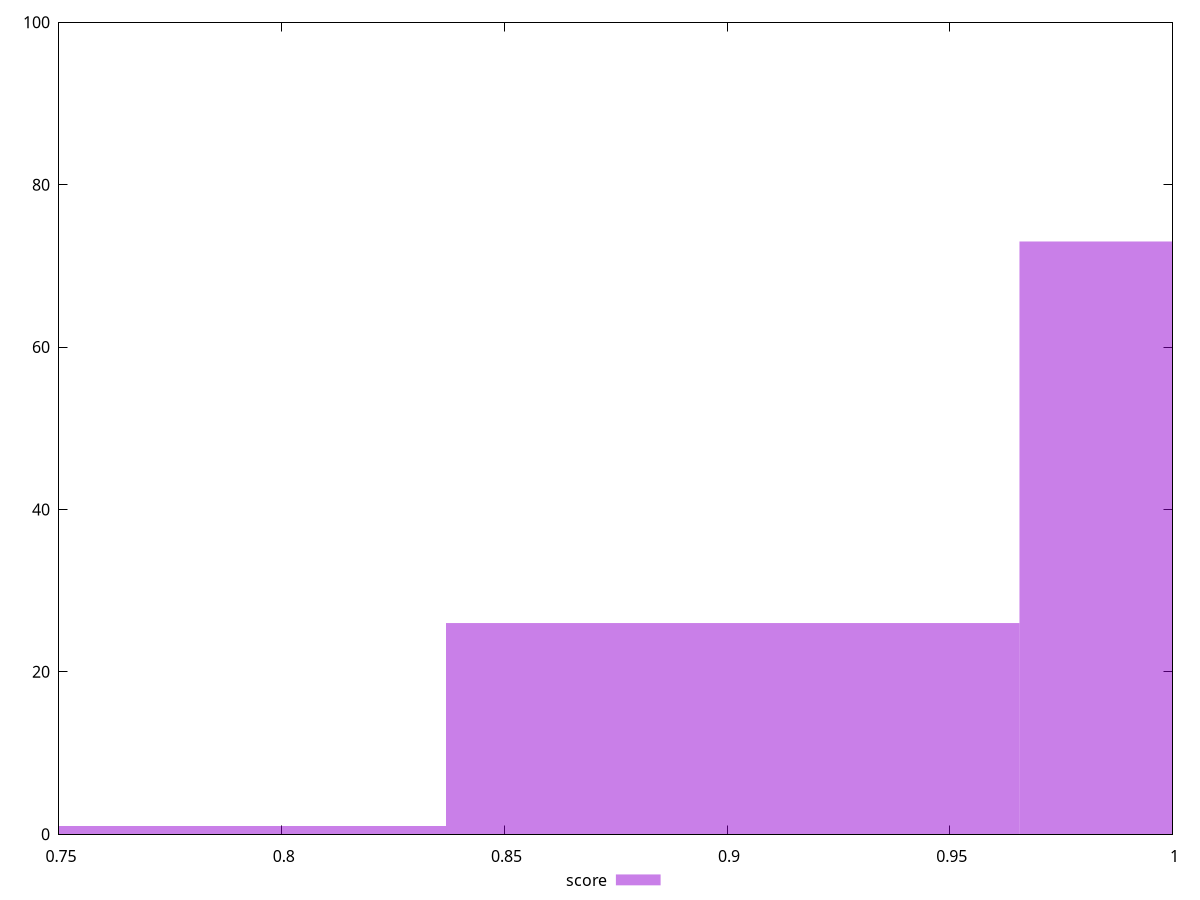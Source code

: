 reset

$score <<EOF
0.9012648521459511 26
1.030016973881087 73
0.7725127304108153 1
EOF

set key outside below
set boxwidth 0.12875212173513587
set xrange [0.75:1]
set yrange [0:100]
set trange [0:100]
set style fill transparent solid 0.5 noborder
set terminal svg size 640, 490 enhanced background rgb 'white'
set output "report_00017_2021-02-10T15-08-03.406Z/unused-css-rules/samples/pages+cached+noadtech+nomedia/score/histogram.svg"

plot $score title "score" with boxes

reset
